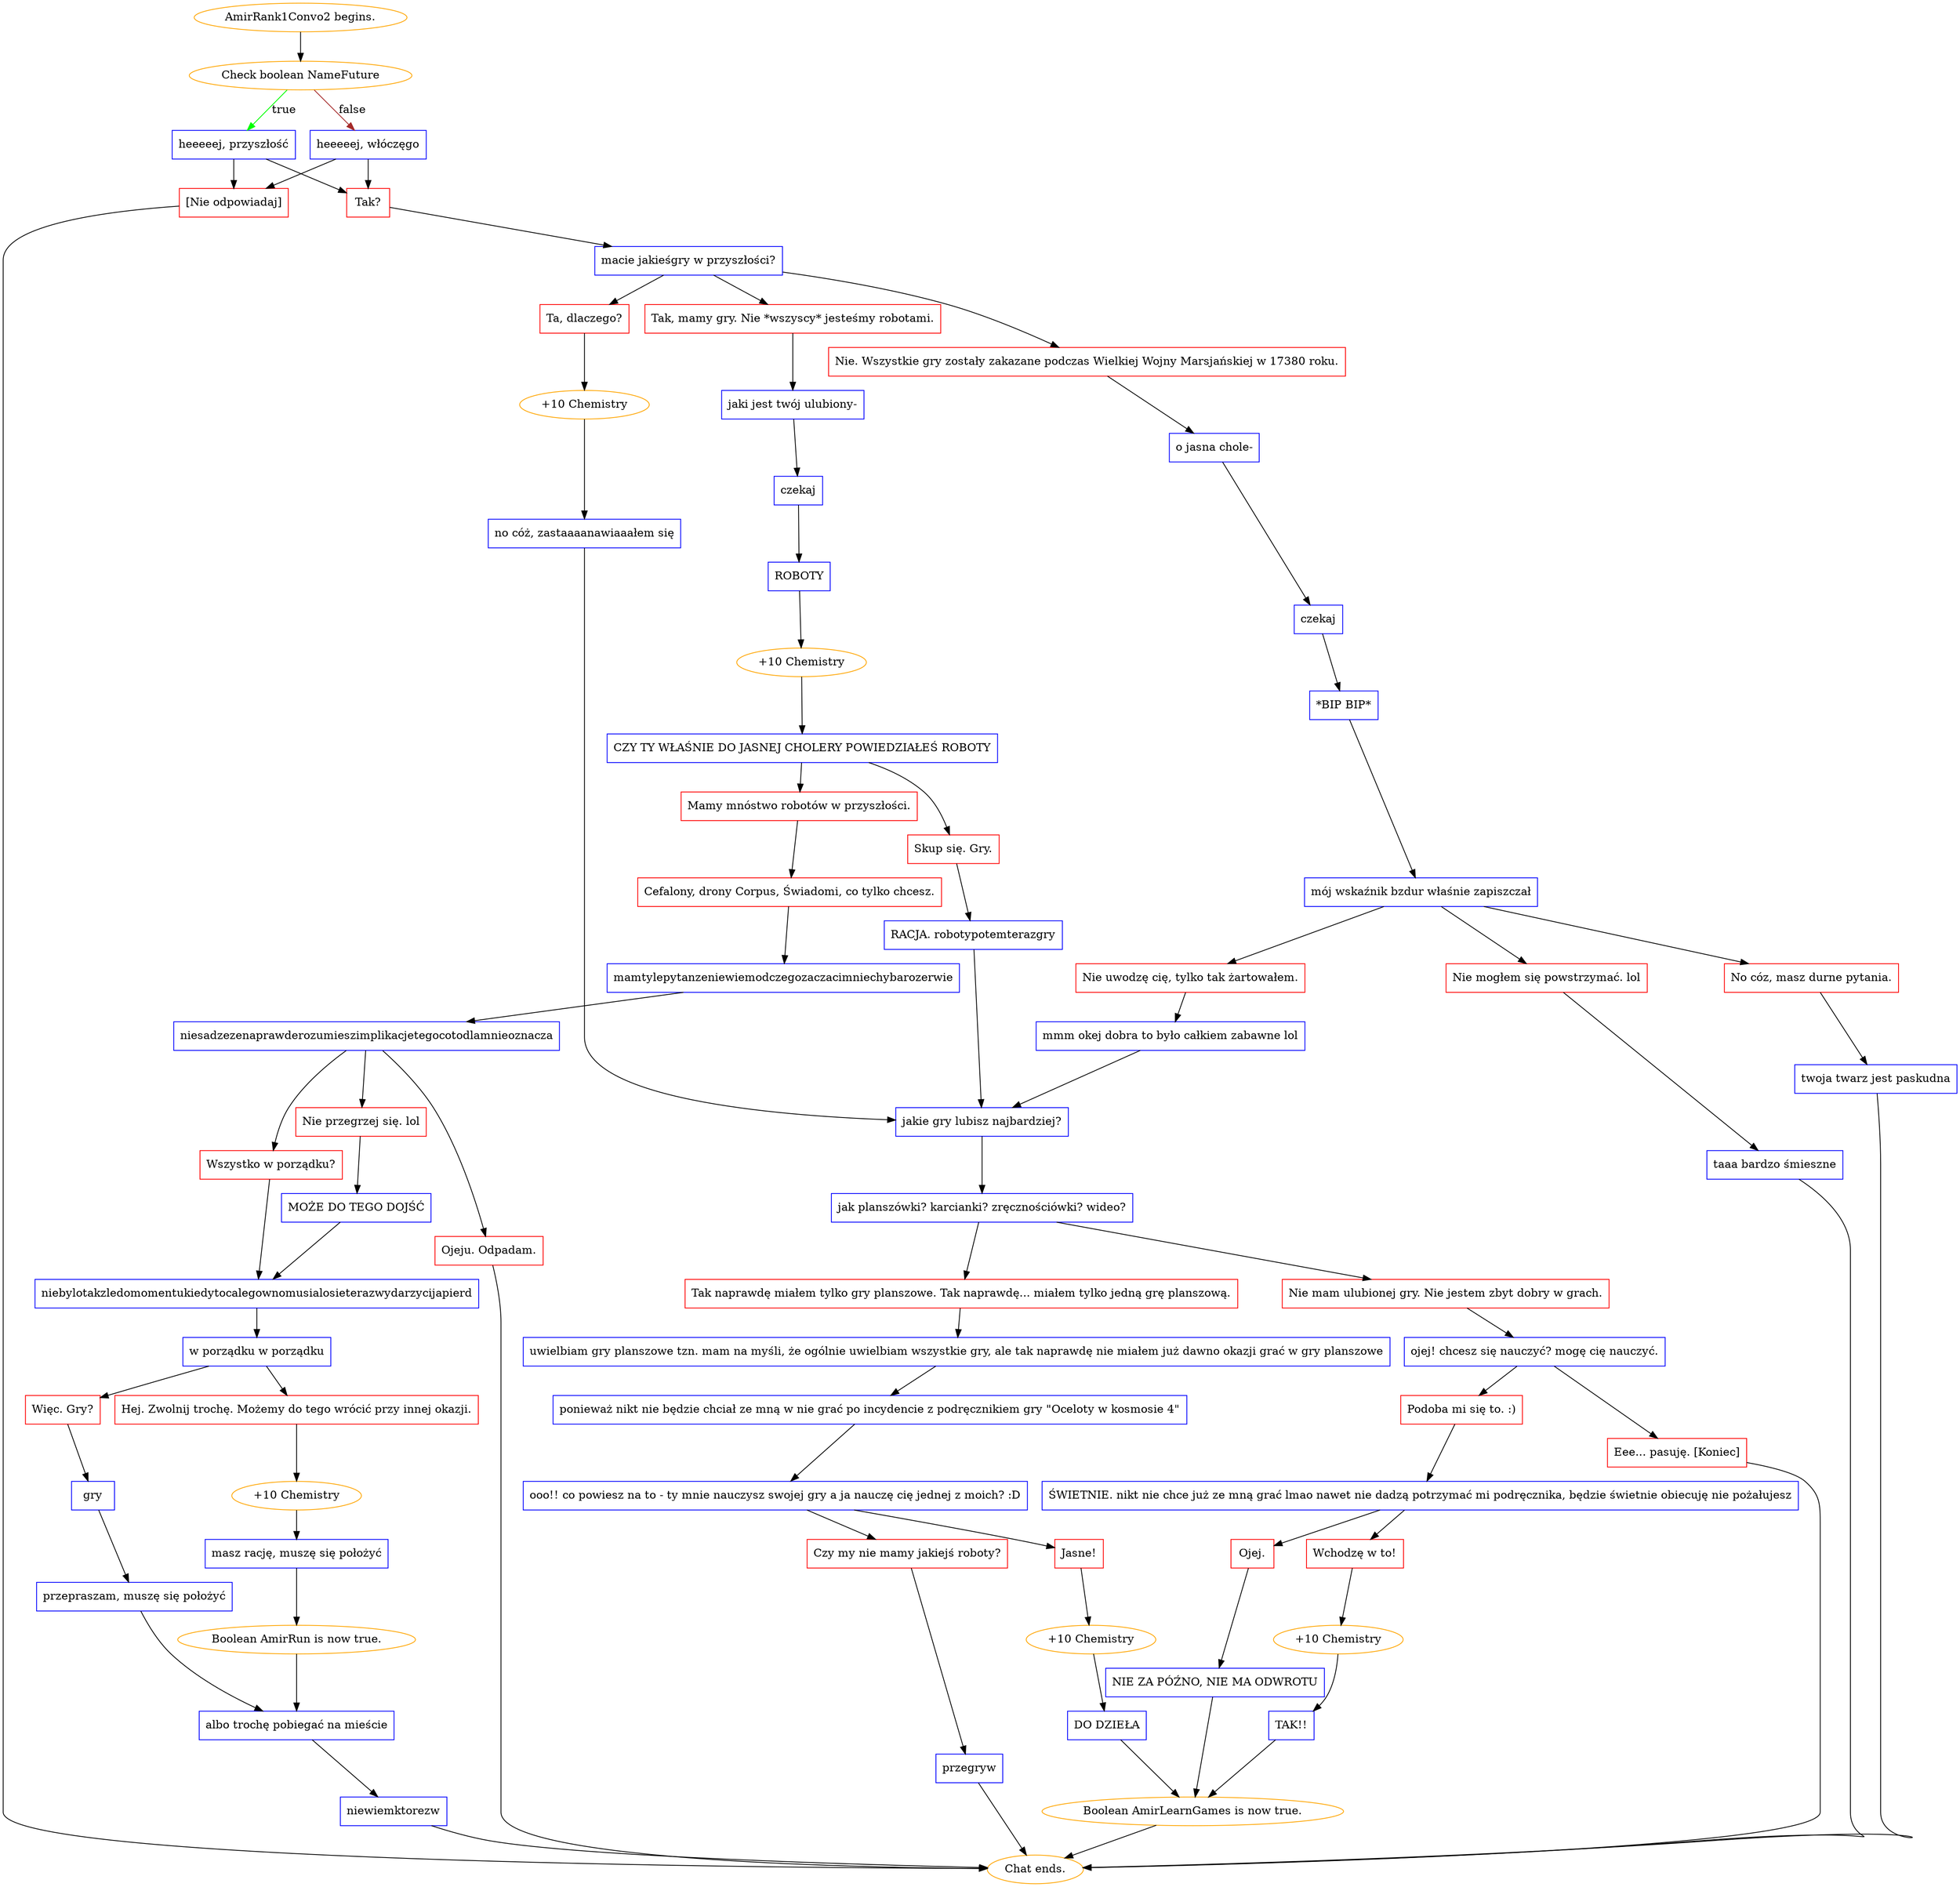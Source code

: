 digraph {
	"AmirRank1Convo2 begins." [color=orange];
		"AmirRank1Convo2 begins." -> j860260689;
	j860260689 [label="Check boolean NameFuture",color=orange];
		j860260689 -> j3872089505 [label=true,color=green];
		j860260689 -> j2451608565 [label=false,color=brown];
	j3872089505 [label="heeeeej, przyszłość",shape=box,color=blue];
		j3872089505 -> j777415443;
		j3872089505 -> j217476357;
	j2451608565 [label="heeeeej, włóczęgo",shape=box,color=blue];
		j2451608565 -> j777415443;
		j2451608565 -> j217476357;
	j777415443 [label="Tak?",shape=box,color=red];
		j777415443 -> j2095664024;
	j217476357 [label="[Nie odpowiadaj]",shape=box,color=red];
		j217476357 -> "Chat ends.";
	j2095664024 [label="macie jakieśgry w przyszłości?",shape=box,color=blue];
		j2095664024 -> j2942947375;
		j2095664024 -> j3186301634;
		j2095664024 -> j1036339410;
	"Chat ends." [color=orange];
	j2942947375 [label="Nie. Wszystkie gry zostały zakazane podczas Wielkiej Wojny Marsjańskiej w 17380 roku.",shape=box,color=red];
		j2942947375 -> j1807162564;
	j3186301634 [label="Ta, dlaczego?",shape=box,color=red];
		j3186301634 -> j2976590617;
	j1036339410 [label="Tak, mamy gry. Nie *wszyscy* jesteśmy robotami.",shape=box,color=red];
		j1036339410 -> j1445209518;
	j1807162564 [label="o jasna chole-",shape=box,color=blue];
		j1807162564 -> j1890148966;
	j2976590617 [label="+10 Chemistry",color=orange];
		j2976590617 -> j1445803792;
	j1445209518 [label="jaki jest twój ulubiony-",shape=box,color=blue];
		j1445209518 -> j3590974037;
	j1890148966 [label="czekaj",shape=box,color=blue];
		j1890148966 -> j2663617955;
	j1445803792 [label="no cóż, zastaaaanawiaaałem się",shape=box,color=blue];
		j1445803792 -> j4088604999;
	j3590974037 [label="czekaj",shape=box,color=blue];
		j3590974037 -> j1789868107;
	j2663617955 [label="*BIP BIP*",shape=box,color=blue];
		j2663617955 -> j2182245850;
	j4088604999 [label="jakie gry lubisz najbardziej?",shape=box,color=blue];
		j4088604999 -> j2129147350;
	j1789868107 [label="ROBOTY",shape=box,color=blue];
		j1789868107 -> j1617314409;
	j2182245850 [label="mój wskaźnik bzdur właśnie zapiszczał",shape=box,color=blue];
		j2182245850 -> j3626877639;
		j2182245850 -> j41125602;
		j2182245850 -> j2201652325;
	j2129147350 [label="jak planszówki? karcianki? zręcznościówki? wideo?",shape=box,color=blue];
		j2129147350 -> j4001591900;
		j2129147350 -> j2493426443;
	j1617314409 [label="+10 Chemistry",color=orange];
		j1617314409 -> j296612376;
	j3626877639 [label="No cóz, masz durne pytania.",shape=box,color=red];
		j3626877639 -> j405521031;
	j41125602 [label="Nie mogłem się powstrzymać. lol",shape=box,color=red];
		j41125602 -> j2065950175;
	j2201652325 [label="Nie uwodzę cię, tylko tak żartowałem.",shape=box,color=red];
		j2201652325 -> j663915502;
	j4001591900 [label="Tak naprawdę miałem tylko gry planszowe. Tak naprawdę... miałem tylko jedną grę planszową.",shape=box,color=red];
		j4001591900 -> j1964780984;
	j2493426443 [label="Nie mam ulubionej gry. Nie jestem zbyt dobry w grach.",shape=box,color=red];
		j2493426443 -> j1307894389;
	j296612376 [label="CZY TY WŁAŚNIE DO JASNEJ CHOLERY POWIEDZIAŁEŚ ROBOTY",shape=box,color=blue];
		j296612376 -> j1573126384;
		j296612376 -> j2368583067;
	j405521031 [label="twoja twarz jest paskudna",shape=box,color=blue];
		j405521031 -> "Chat ends.";
	j2065950175 [label="taaa bardzo śmieszne",shape=box,color=blue];
		j2065950175 -> "Chat ends.";
	j663915502 [label="mmm okej dobra to było całkiem zabawne lol",shape=box,color=blue];
		j663915502 -> j4088604999;
	j1964780984 [label="uwielbiam gry planszowe tzn. mam na myśli, że ogólnie uwielbiam wszystkie gry, ale tak naprawdę nie miałem już dawno okazji grać w gry planszowe",shape=box,color=blue];
		j1964780984 -> j4046944958;
	j1307894389 [label="ojej! chcesz się nauczyć? mogę cię nauczyć.",shape=box,color=blue];
		j1307894389 -> j1493304188;
		j1307894389 -> j1065958126;
	j1573126384 [label="Skup się. Gry.",shape=box,color=red];
		j1573126384 -> j308431097;
	j2368583067 [label="Mamy mnóstwo robotów w przyszłości.",shape=box,color=red];
		j2368583067 -> j2513124973;
	j4046944958 [label="ponieważ nikt nie będzie chciał ze mną w nie grać po incydencie z podręcznikiem gry \"Oceloty w kosmosie 4\"",shape=box,color=blue];
		j4046944958 -> j3007372416;
	j1493304188 [label="Podoba mi się to. :)",shape=box,color=red];
		j1493304188 -> j751858042;
	j1065958126 [label="Eee... pasuję. [Koniec]",shape=box,color=red];
		j1065958126 -> "Chat ends.";
	j308431097 [label="RACJA. robotypotemterazgry",shape=box,color=blue];
		j308431097 -> j4088604999;
	j2513124973 [label="Cefalony, drony Corpus, Świadomi, co tylko chcesz.",shape=box,color=red];
		j2513124973 -> j2066200071;
	j3007372416 [label="ooo!! co powiesz na to - ty mnie nauczysz swojej gry a ja nauczę cię jednej z moich? :D",shape=box,color=blue];
		j3007372416 -> j3916622274;
		j3007372416 -> j2823845000;
	j751858042 [label="ŚWIETNIE. nikt nie chce już ze mną grać lmao nawet nie dadzą potrzymać mi podręcznika, będzie świetnie obiecuję nie pożałujesz",shape=box,color=blue];
		j751858042 -> j3538667560;
		j751858042 -> j1670705125;
	j2066200071 [label="mamtylepytanzeniewiemodczegozaczacimniechybarozerwie",shape=box,color=blue];
		j2066200071 -> j1958646087;
	j3916622274 [label="Jasne!",shape=box,color=red];
		j3916622274 -> j317196271;
	j2823845000 [label="Czy my nie mamy jakiejś roboty?",shape=box,color=red];
		j2823845000 -> j1887366780;
	j3538667560 [label="Ojej.",shape=box,color=red];
		j3538667560 -> j3406802630;
	j1670705125 [label="Wchodzę w to!",shape=box,color=red];
		j1670705125 -> j821530903;
	j1958646087 [label="niesadzezenaprawderozumieszimplikacjetegocotodlamnieoznacza",shape=box,color=blue];
		j1958646087 -> j2080011689;
		j1958646087 -> j1307112081;
		j1958646087 -> j2024455880;
	j317196271 [label="+10 Chemistry",color=orange];
		j317196271 -> j3413733113;
	j1887366780 [label="przegryw",shape=box,color=blue];
		j1887366780 -> "Chat ends.";
	j3406802630 [label="NIE ZA PÓŹNO, NIE MA ODWROTU",shape=box,color=blue];
		j3406802630 -> j4056981588;
	j821530903 [label="+10 Chemistry",color=orange];
		j821530903 -> j415394615;
	j2080011689 [label="Nie przegrzej się. lol",shape=box,color=red];
		j2080011689 -> j3993208244;
	j1307112081 [label="Wszystko w porządku?",shape=box,color=red];
		j1307112081 -> j263796570;
	j2024455880 [label="Ojeju. Odpadam.",shape=box,color=red];
		j2024455880 -> "Chat ends.";
	j3413733113 [label="DO DZIEŁA",shape=box,color=blue];
		j3413733113 -> j4056981588;
	j4056981588 [label="Boolean AmirLearnGames is now true.",color=orange];
		j4056981588 -> "Chat ends.";
	j415394615 [label="TAK!!",shape=box,color=blue];
		j415394615 -> j4056981588;
	j3993208244 [label="MOŻE DO TEGO DOJŚĆ",shape=box,color=blue];
		j3993208244 -> j263796570;
	j263796570 [label="niebylotakzledomomentukiedytocalegownomusialosieterazwydarzycijapierd",shape=box,color=blue];
		j263796570 -> j2096142679;
	j2096142679 [label="w porządku w porządku",shape=box,color=blue];
		j2096142679 -> j3611961408;
		j2096142679 -> j4272050078;
	j3611961408 [label="Więc. Gry?",shape=box,color=red];
		j3611961408 -> j1687314865;
	j4272050078 [label="Hej. Zwolnij trochę. Możemy do tego wrócić przy innej okazji.",shape=box,color=red];
		j4272050078 -> j3203296405;
	j1687314865 [label="gry",shape=box,color=blue];
		j1687314865 -> j306437034;
	j3203296405 [label="+10 Chemistry",color=orange];
		j3203296405 -> j3607142150;
	j306437034 [label="przepraszam, muszę się położyć",shape=box,color=blue];
		j306437034 -> j3169324655;
	j3607142150 [label="masz rację, muszę się położyć",shape=box,color=blue];
		j3607142150 -> j3131610707;
	j3169324655 [label="albo trochę pobiegać na mieście",shape=box,color=blue];
		j3169324655 -> j2803355202;
	j3131610707 [label="Boolean AmirRun is now true.",color=orange];
		j3131610707 -> j3169324655;
	j2803355202 [label="niewiemktorezw",shape=box,color=blue];
		j2803355202 -> "Chat ends.";
}